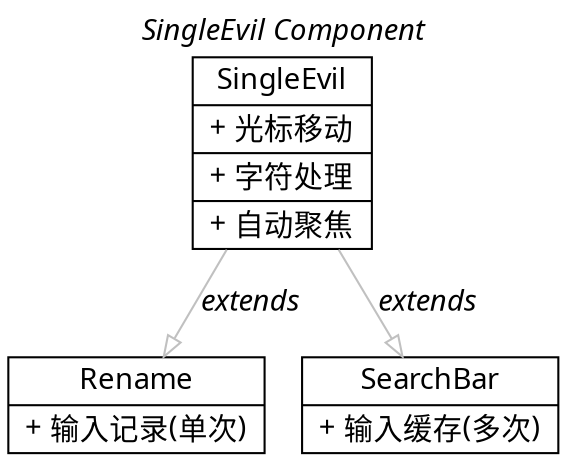 

digraph Compoent {

graph [compound=true fontname="Source Code Variable ExtraLight Italic"]
node [color=black,shape=record,fontname="仿宋" ordering=out];
edge [color=gray arrowhead = "empty" fontname="Source Code Variable ExtraLight Italic"]

labelloc= "t";
label="SingleEvil Component";

// + 公有 - 私有 # 保护 ~ 包级
SingleEvil[label="{SingleEvil
           | + 光标移动\l
           | + 字符处理\l
           | + 自动聚焦\l
           }"] 
Rename[label="{Rename
  				| + 输入记录(单次)\l
        }"]
SearchBar[label="{SearchBar
  | + 输入缓存(多次)\l
}"]
SingleEvil->{Rename,SearchBar}[label=extends]

}
